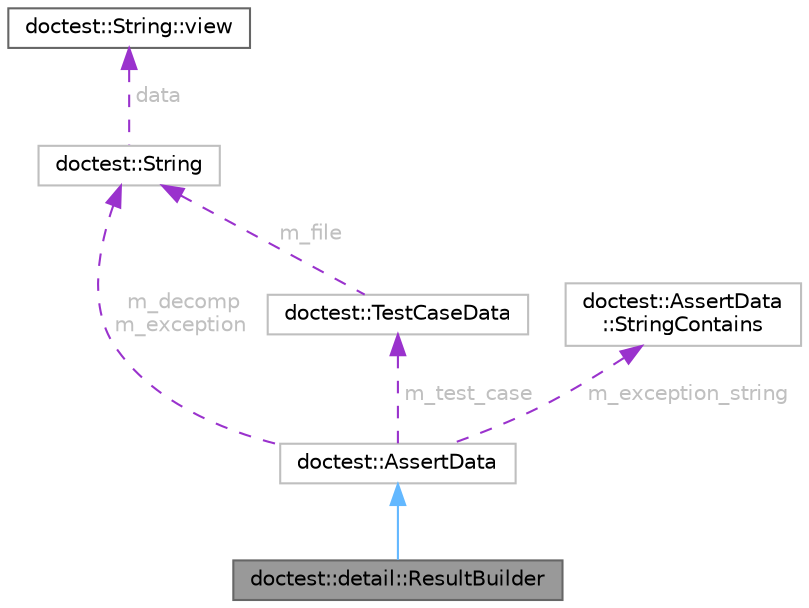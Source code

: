 digraph "doctest::detail::ResultBuilder"
{
 // LATEX_PDF_SIZE
  bgcolor="transparent";
  edge [fontname=Helvetica,fontsize=10,labelfontname=Helvetica,labelfontsize=10];
  node [fontname=Helvetica,fontsize=10,shape=box,height=0.2,width=0.4];
  Node1 [id="Node000001",label="doctest::detail::ResultBuilder",height=0.2,width=0.4,color="gray40", fillcolor="grey60", style="filled", fontcolor="black",tooltip=" "];
  Node2 -> Node1 [id="edge1_Node000001_Node000002",dir="back",color="steelblue1",style="solid",tooltip=" "];
  Node2 [id="Node000002",label="doctest::AssertData",height=0.2,width=0.4,color="grey75", fillcolor="white", style="filled",URL="$structdoctest_1_1AssertData.html",tooltip=" "];
  Node3 -> Node2 [id="edge2_Node000002_Node000003",dir="back",color="darkorchid3",style="dashed",tooltip=" ",label=" m_test_case",fontcolor="grey" ];
  Node3 [id="Node000003",label="doctest::TestCaseData",height=0.2,width=0.4,color="grey75", fillcolor="white", style="filled",URL="$structdoctest_1_1TestCaseData.html",tooltip=" "];
  Node4 -> Node3 [id="edge3_Node000003_Node000004",dir="back",color="darkorchid3",style="dashed",tooltip=" ",label=" m_file",fontcolor="grey" ];
  Node4 [id="Node000004",label="doctest::String",height=0.2,width=0.4,color="grey75", fillcolor="white", style="filled",URL="$classdoctest_1_1String.html",tooltip=" "];
  Node5 -> Node4 [id="edge4_Node000004_Node000005",dir="back",color="darkorchid3",style="dashed",tooltip=" ",label=" data",fontcolor="grey" ];
  Node5 [id="Node000005",label="doctest::String::view",height=0.2,width=0.4,color="gray40", fillcolor="white", style="filled",tooltip=" "];
  Node4 -> Node2 [id="edge5_Node000002_Node000004",dir="back",color="darkorchid3",style="dashed",tooltip=" ",label=" m_decomp\nm_exception",fontcolor="grey" ];
  Node6 -> Node2 [id="edge6_Node000002_Node000006",dir="back",color="darkorchid3",style="dashed",tooltip=" ",label=" m_exception_string",fontcolor="grey" ];
  Node6 [id="Node000006",label="doctest::AssertData\l::StringContains",height=0.2,width=0.4,color="grey75", fillcolor="white", style="filled",URL="$classdoctest_1_1AssertData_1_1StringContains.html",tooltip=" "];
}
